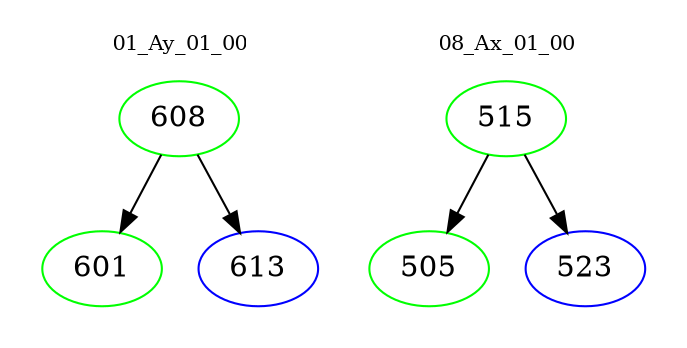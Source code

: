 digraph{
subgraph cluster_0 {
color = white
label = "01_Ay_01_00";
fontsize=10;
T0_608 [label="608", color="green"]
T0_608 -> T0_601 [color="black"]
T0_601 [label="601", color="green"]
T0_608 -> T0_613 [color="black"]
T0_613 [label="613", color="blue"]
}
subgraph cluster_1 {
color = white
label = "08_Ax_01_00";
fontsize=10;
T1_515 [label="515", color="green"]
T1_515 -> T1_505 [color="black"]
T1_505 [label="505", color="green"]
T1_515 -> T1_523 [color="black"]
T1_523 [label="523", color="blue"]
}
}
